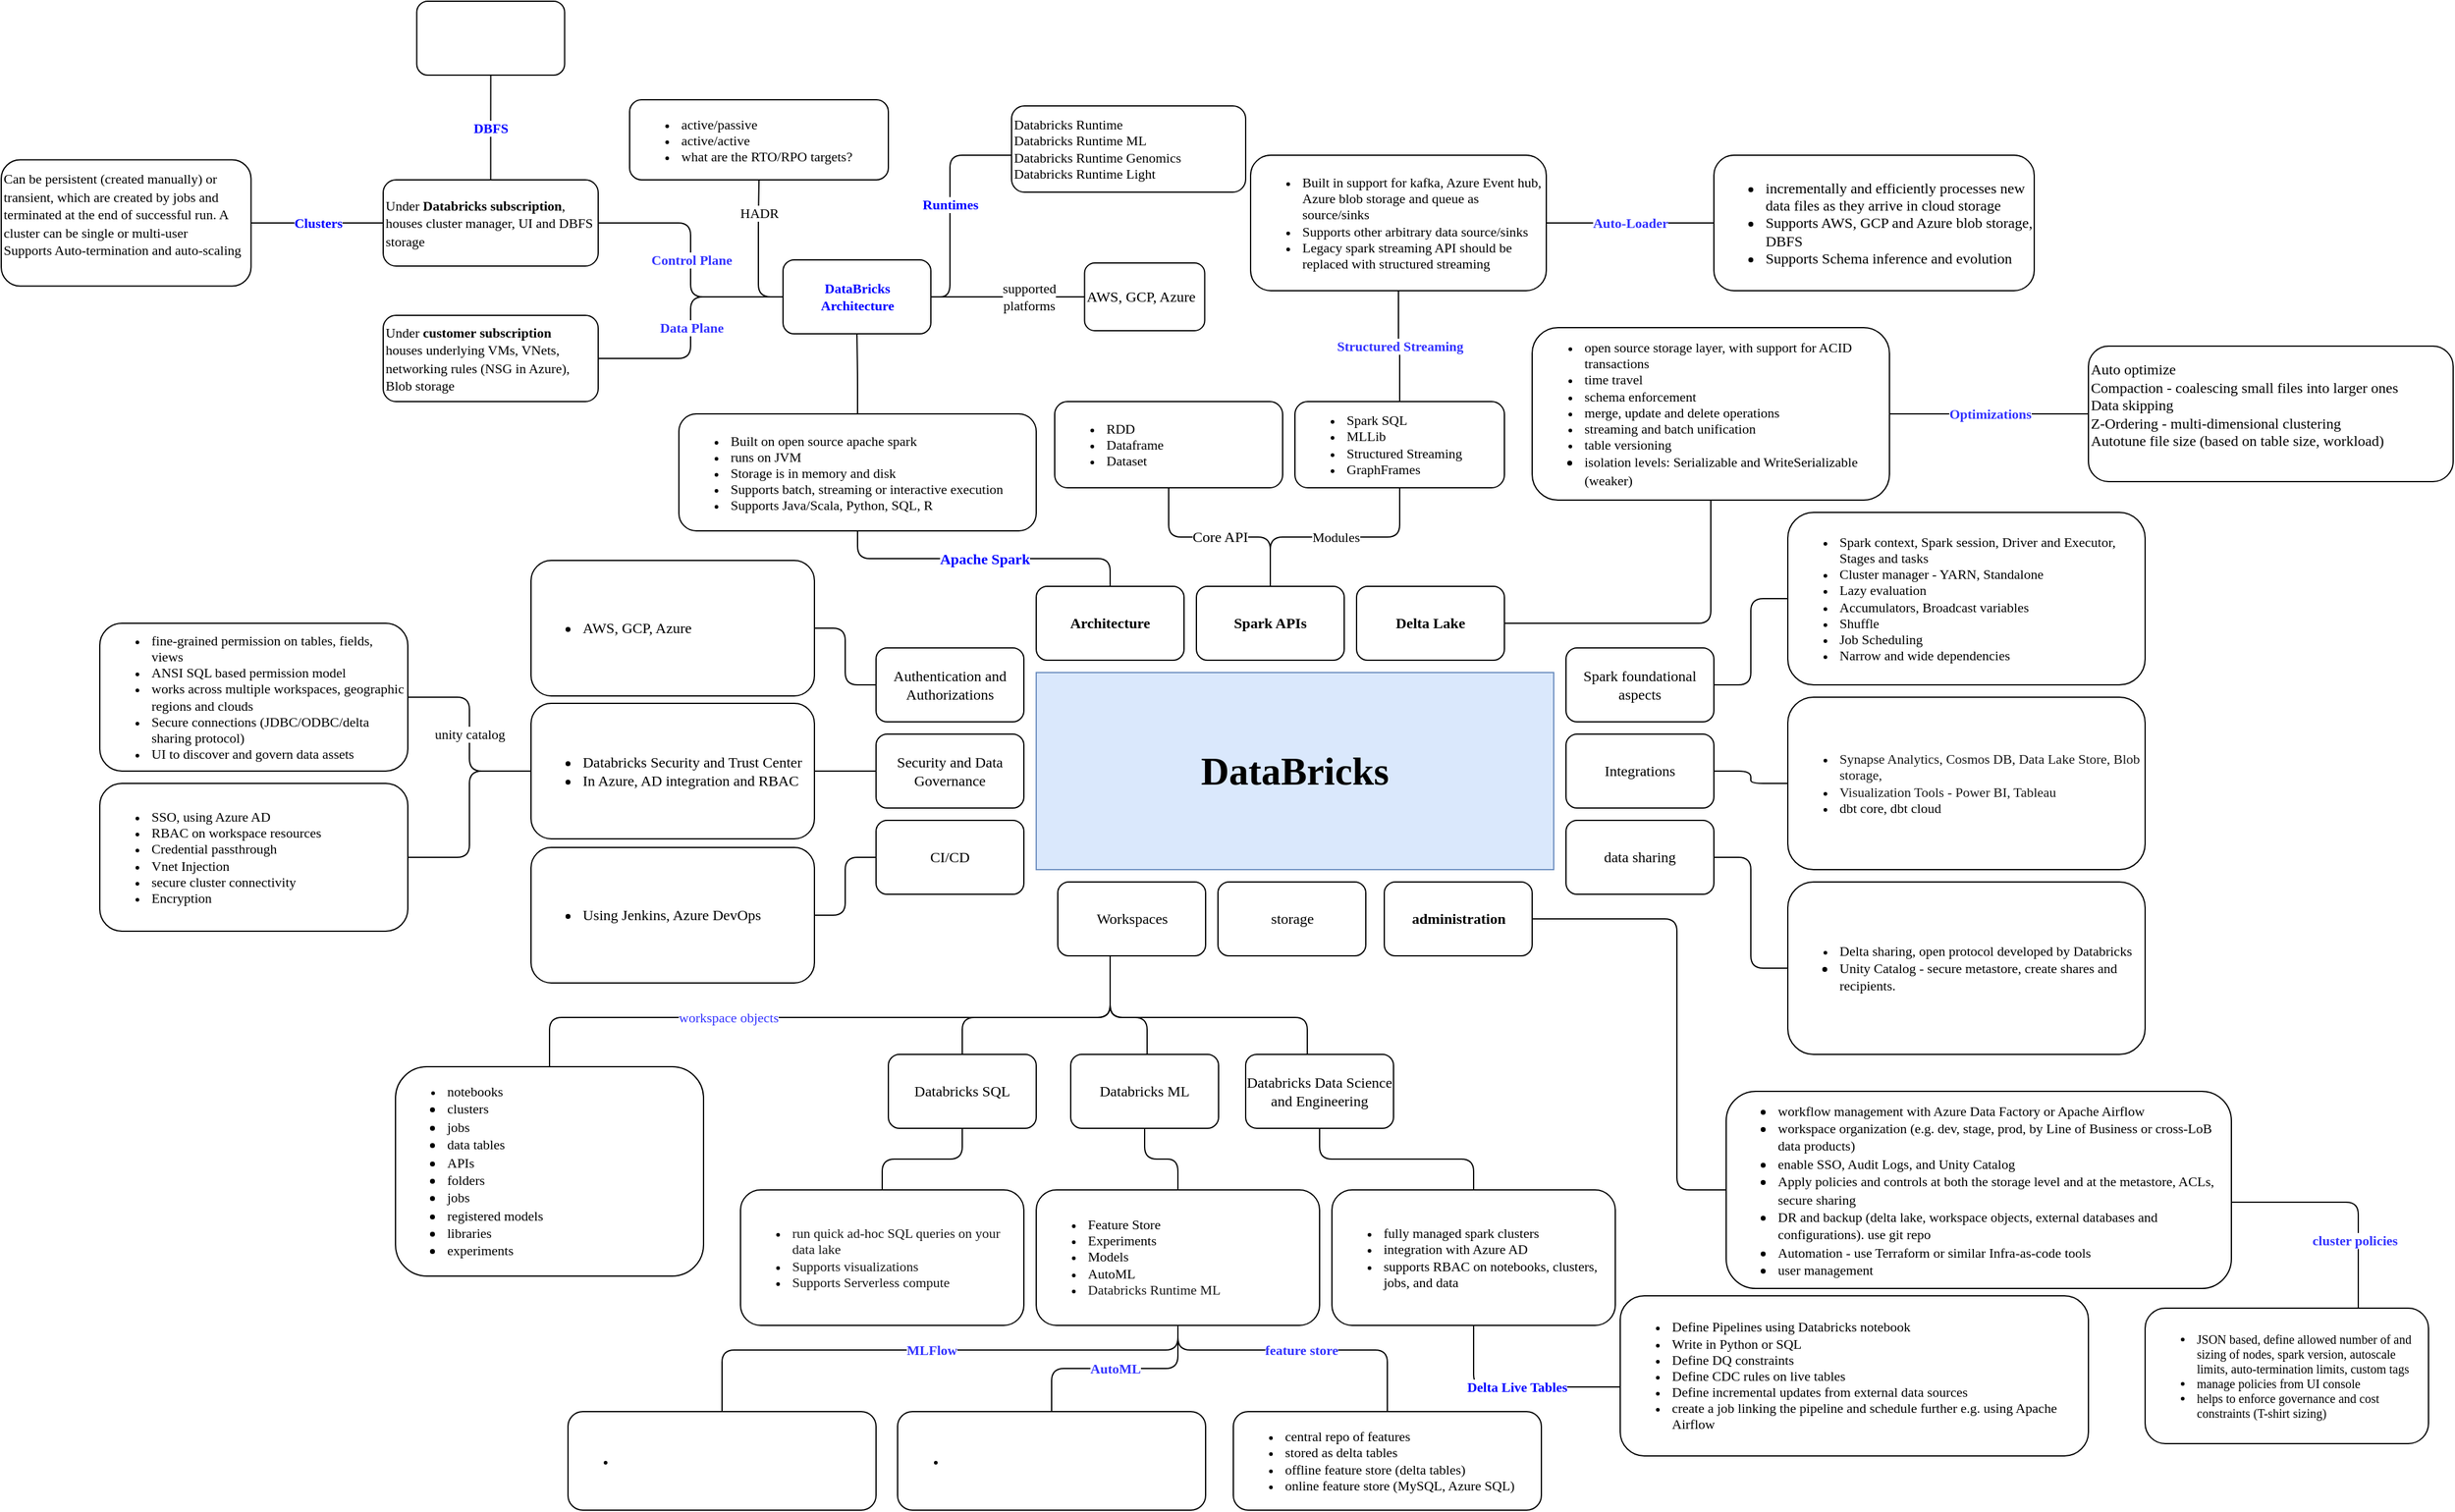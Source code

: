 <mxfile version="17.2.1" type="github">
  <diagram id="xfbisKgPo5yGwsmO2iI5" name="Page-1">
    <mxGraphModel dx="1938" dy="1731" grid="1" gridSize="10" guides="1" tooltips="1" connect="1" arrows="1" fold="1" page="1" pageScale="1" pageWidth="850" pageHeight="1100" math="0" shadow="0">
      <root>
        <mxCell id="0" />
        <mxCell id="1" parent="0" />
        <mxCell id="V43_jzV2RidBm6Wxg-L6-1" value="&lt;h3&gt;DataBricks&lt;/h3&gt;" style="rounded=0;whiteSpace=wrap;html=1;fontFamily=Tahoma;fontSize=27;fillColor=#dae8fc;strokeColor=#6c8ebf;" parent="1" vertex="1">
          <mxGeometry x="160" y="150" width="420" height="160" as="geometry" />
        </mxCell>
        <mxCell id="V43_jzV2RidBm6Wxg-L6-4" value="Apache Spark" style="edgeStyle=orthogonalEdgeStyle;rounded=1;orthogonalLoop=1;jettySize=auto;html=1;fontFamily=Tahoma;fontSize=12;endArrow=none;endFill=0;fontColor=#0000FF;fontStyle=1" parent="1" source="V43_jzV2RidBm6Wxg-L6-2" target="V43_jzV2RidBm6Wxg-L6-3" edge="1">
          <mxGeometry relative="1" as="geometry" />
        </mxCell>
        <mxCell id="V43_jzV2RidBm6Wxg-L6-2" value="&lt;p style=&quot;font-size: 12px&quot;&gt;Architecture&lt;/p&gt;" style="rounded=1;whiteSpace=wrap;html=1;fontFamily=Tahoma;fontSize=27;fontStyle=1" parent="1" vertex="1">
          <mxGeometry x="160" y="80" width="120" height="60" as="geometry" />
        </mxCell>
        <mxCell id="V43_jzV2RidBm6Wxg-L6-50" value="supported&lt;br&gt;platforms" style="edgeStyle=orthogonalEdgeStyle;rounded=1;orthogonalLoop=1;jettySize=auto;html=1;fontFamily=Tahoma;fontSize=11;endArrow=none;endFill=0;entryX=0;entryY=0.5;entryDx=0;entryDy=0;" parent="1" source="Ct0M-siwjqjeuyYmhKqq-28" target="V43_jzV2RidBm6Wxg-L6-12" edge="1">
          <mxGeometry x="0.265" relative="1" as="geometry">
            <mxPoint as="offset" />
          </mxGeometry>
        </mxCell>
        <mxCell id="Uxrqat-RcbdeCMddSxPX-3" value="HADR" style="edgeStyle=orthogonalEdgeStyle;rounded=1;orthogonalLoop=1;jettySize=auto;html=1;endArrow=none;endFill=0;fontFamily=Tahoma;exitX=0;exitY=0.5;exitDx=0;exitDy=0;" parent="1" source="Ct0M-siwjqjeuyYmhKqq-28" target="Uxrqat-RcbdeCMddSxPX-2" edge="1">
          <mxGeometry x="0.533" relative="1" as="geometry">
            <mxPoint x="-35.5" y="-40" as="sourcePoint" />
            <mxPoint as="offset" />
          </mxGeometry>
        </mxCell>
        <mxCell id="Ct0M-siwjqjeuyYmhKqq-25" value="Control Plane" style="edgeStyle=orthogonalEdgeStyle;rounded=1;orthogonalLoop=1;jettySize=auto;html=1;fontFamily=Tahoma;fontSize=11;fontColor=#3333FF;endArrow=none;endFill=0;fontStyle=1" edge="1" parent="1" source="Ct0M-siwjqjeuyYmhKqq-28" target="Ct0M-siwjqjeuyYmhKqq-24">
          <mxGeometry relative="1" as="geometry" />
        </mxCell>
        <mxCell id="Ct0M-siwjqjeuyYmhKqq-27" value="Data Plane" style="edgeStyle=orthogonalEdgeStyle;rounded=1;orthogonalLoop=1;jettySize=auto;html=1;fontFamily=Tahoma;fontSize=11;fontColor=#3333FF;endArrow=none;endFill=0;fontStyle=1" edge="1" parent="1" source="Ct0M-siwjqjeuyYmhKqq-28" target="Ct0M-siwjqjeuyYmhKqq-26">
          <mxGeometry relative="1" as="geometry" />
        </mxCell>
        <mxCell id="Ct0M-siwjqjeuyYmhKqq-29" style="edgeStyle=orthogonalEdgeStyle;rounded=1;orthogonalLoop=1;jettySize=auto;html=1;fontFamily=Tahoma;fontSize=11;fontColor=#0000FF;endArrow=none;endFill=0;" edge="1" parent="1" source="V43_jzV2RidBm6Wxg-L6-3" target="Ct0M-siwjqjeuyYmhKqq-28">
          <mxGeometry relative="1" as="geometry" />
        </mxCell>
        <mxCell id="V43_jzV2RidBm6Wxg-L6-3" value="&lt;ul style=&quot;font-size: 11px&quot;&gt;&lt;li&gt;Built on open source apache spark&lt;/li&gt;&lt;li&gt;runs on JVM&lt;/li&gt;&lt;li&gt;Storage is in memory and disk&lt;/li&gt;&lt;li&gt;Supports batch, streaming or interactive execution&lt;/li&gt;&lt;li&gt;Supports Java/Scala, Python, SQL, R&lt;/li&gt;&lt;/ul&gt;" style="rounded=1;whiteSpace=wrap;html=1;fontFamily=Tahoma;fontSize=12;align=left;" parent="1" vertex="1">
          <mxGeometry x="-130" y="-60" width="290" height="95" as="geometry" />
        </mxCell>
        <mxCell id="V43_jzV2RidBm6Wxg-L6-7" value="Core API" style="edgeStyle=orthogonalEdgeStyle;rounded=1;orthogonalLoop=1;jettySize=auto;html=1;fontFamily=Tahoma;fontSize=12;endArrow=none;endFill=0;" parent="1" source="V43_jzV2RidBm6Wxg-L6-5" target="V43_jzV2RidBm6Wxg-L6-6" edge="1">
          <mxGeometry relative="1" as="geometry" />
        </mxCell>
        <mxCell id="V43_jzV2RidBm6Wxg-L6-37" value="Modules" style="edgeStyle=orthogonalEdgeStyle;rounded=1;orthogonalLoop=1;jettySize=auto;html=1;fontFamily=Tahoma;fontSize=11;endArrow=none;endFill=0;" parent="1" source="V43_jzV2RidBm6Wxg-L6-5" target="V43_jzV2RidBm6Wxg-L6-36" edge="1">
          <mxGeometry relative="1" as="geometry" />
        </mxCell>
        <mxCell id="V43_jzV2RidBm6Wxg-L6-5" value="&lt;p style=&quot;font-size: 12px&quot;&gt;Spark APIs&lt;/p&gt;" style="rounded=1;whiteSpace=wrap;html=1;fontFamily=Tahoma;fontSize=27;fontStyle=1" parent="1" vertex="1">
          <mxGeometry x="290" y="80" width="120" height="60" as="geometry" />
        </mxCell>
        <mxCell id="V43_jzV2RidBm6Wxg-L6-6" value="&lt;ul style=&quot;font-size: 11px&quot;&gt;&lt;li&gt;RDD&lt;/li&gt;&lt;li&gt;Dataframe&lt;/li&gt;&lt;li&gt;Dataset&lt;/li&gt;&lt;/ul&gt;" style="rounded=1;whiteSpace=wrap;html=1;fontFamily=Tahoma;fontSize=12;align=left;" parent="1" vertex="1">
          <mxGeometry x="175" y="-70" width="185" height="70" as="geometry" />
        </mxCell>
        <mxCell id="V43_jzV2RidBm6Wxg-L6-10" style="edgeStyle=orthogonalEdgeStyle;rounded=1;orthogonalLoop=1;jettySize=auto;html=1;fontFamily=Tahoma;fontSize=11;endArrow=none;endFill=0;" parent="1" source="V43_jzV2RidBm6Wxg-L6-8" target="V43_jzV2RidBm6Wxg-L6-9" edge="1">
          <mxGeometry relative="1" as="geometry" />
        </mxCell>
        <mxCell id="V43_jzV2RidBm6Wxg-L6-8" value="&lt;p style=&quot;font-size: 12px&quot;&gt;Spark foundational aspects&lt;/p&gt;" style="rounded=1;whiteSpace=wrap;html=1;fontFamily=Tahoma;fontSize=27;" parent="1" vertex="1">
          <mxGeometry x="590" y="130" width="120" height="60" as="geometry" />
        </mxCell>
        <mxCell id="V43_jzV2RidBm6Wxg-L6-9" value="&lt;ul style=&quot;font-size: 11px&quot;&gt;&lt;li&gt;&lt;span&gt;Spark context, Spark session, Driver and Executor, Stages and tasks&lt;/span&gt;&lt;br&gt;&lt;/li&gt;&lt;li&gt;Cluster manager - YARN, Standalone&lt;/li&gt;&lt;li&gt;Lazy evaluation&lt;/li&gt;&lt;li&gt;Accumulators, Broadcast variables&lt;/li&gt;&lt;li&gt;Shuffle&lt;/li&gt;&lt;li&gt;Job Scheduling&lt;/li&gt;&lt;li&gt;Narrow and wide dependencies&lt;/li&gt;&lt;/ul&gt;" style="rounded=1;whiteSpace=wrap;html=1;fontFamily=Tahoma;fontSize=12;align=left;" parent="1" vertex="1">
          <mxGeometry x="770" y="20" width="290" height="140" as="geometry" />
        </mxCell>
        <mxCell id="V43_jzV2RidBm6Wxg-L6-52" style="edgeStyle=orthogonalEdgeStyle;rounded=1;orthogonalLoop=1;jettySize=auto;html=1;fontFamily=Tahoma;fontSize=11;endArrow=none;endFill=0;" parent="1" source="V43_jzV2RidBm6Wxg-L6-11" target="V43_jzV2RidBm6Wxg-L6-51" edge="1">
          <mxGeometry relative="1" as="geometry" />
        </mxCell>
        <mxCell id="V43_jzV2RidBm6Wxg-L6-11" value="&lt;p style=&quot;font-size: 12px&quot;&gt;Delta Lake&lt;/p&gt;" style="rounded=1;whiteSpace=wrap;html=1;fontFamily=Tahoma;fontSize=27;fontStyle=1" parent="1" vertex="1">
          <mxGeometry x="420" y="80" width="120" height="60" as="geometry" />
        </mxCell>
        <mxCell id="V43_jzV2RidBm6Wxg-L6-12" value="&lt;span&gt;AWS, GCP, Azure&lt;/span&gt;" style="rounded=1;whiteSpace=wrap;html=1;fontFamily=Tahoma;fontSize=12;align=left;" parent="1" vertex="1">
          <mxGeometry x="199.25" y="-182.5" width="97.5" height="55" as="geometry" />
        </mxCell>
        <mxCell id="V43_jzV2RidBm6Wxg-L6-16" style="edgeStyle=orthogonalEdgeStyle;rounded=1;orthogonalLoop=1;jettySize=auto;html=1;fontFamily=Tahoma;fontSize=11;endArrow=none;endFill=0;" parent="1" source="V43_jzV2RidBm6Wxg-L6-14" target="V43_jzV2RidBm6Wxg-L6-15" edge="1">
          <mxGeometry relative="1" as="geometry" />
        </mxCell>
        <mxCell id="V43_jzV2RidBm6Wxg-L6-14" value="&lt;p style=&quot;font-size: 12px&quot;&gt;Authentication and Authorizations&lt;/p&gt;" style="rounded=1;whiteSpace=wrap;html=1;fontFamily=Tahoma;fontSize=27;" parent="1" vertex="1">
          <mxGeometry x="30" y="130" width="120" height="60" as="geometry" />
        </mxCell>
        <mxCell id="V43_jzV2RidBm6Wxg-L6-15" value="&lt;ul&gt;&lt;li&gt;AWS, GCP, Azure&lt;/li&gt;&lt;/ul&gt;" style="rounded=1;whiteSpace=wrap;html=1;fontFamily=Tahoma;fontSize=12;align=left;" parent="1" vertex="1">
          <mxGeometry x="-250" y="59" width="230" height="110" as="geometry" />
        </mxCell>
        <mxCell id="V43_jzV2RidBm6Wxg-L6-35" style="edgeStyle=orthogonalEdgeStyle;rounded=1;orthogonalLoop=1;jettySize=auto;html=1;fontFamily=Tahoma;fontSize=12;endArrow=none;endFill=0;" parent="1" source="V43_jzV2RidBm6Wxg-L6-17" target="V43_jzV2RidBm6Wxg-L6-34" edge="1">
          <mxGeometry relative="1" as="geometry" />
        </mxCell>
        <mxCell id="V43_jzV2RidBm6Wxg-L6-17" value="&lt;p style=&quot;font-size: 12px&quot;&gt;Security and Data Governance&lt;/p&gt;" style="rounded=1;whiteSpace=wrap;html=1;fontFamily=Tahoma;fontSize=27;" parent="1" vertex="1">
          <mxGeometry x="30" y="200" width="120" height="60" as="geometry" />
        </mxCell>
        <mxCell id="V43_jzV2RidBm6Wxg-L6-23" style="edgeStyle=orthogonalEdgeStyle;rounded=1;orthogonalLoop=1;jettySize=auto;html=1;fontFamily=Tahoma;fontSize=11;endArrow=none;endFill=0;" parent="1" source="V43_jzV2RidBm6Wxg-L6-18" target="V43_jzV2RidBm6Wxg-L6-22" edge="1">
          <mxGeometry relative="1" as="geometry">
            <Array as="points">
              <mxPoint x="220" y="430" />
              <mxPoint x="100" y="430" />
            </Array>
          </mxGeometry>
        </mxCell>
        <mxCell id="V43_jzV2RidBm6Wxg-L6-26" style="edgeStyle=orthogonalEdgeStyle;rounded=1;orthogonalLoop=1;jettySize=auto;html=1;fontFamily=Tahoma;fontSize=11;endArrow=none;endFill=0;" parent="1" source="V43_jzV2RidBm6Wxg-L6-18" target="V43_jzV2RidBm6Wxg-L6-25" edge="1">
          <mxGeometry relative="1" as="geometry">
            <Array as="points">
              <mxPoint x="220" y="430" />
              <mxPoint x="380" y="430" />
            </Array>
          </mxGeometry>
        </mxCell>
        <mxCell id="V43_jzV2RidBm6Wxg-L6-27" style="edgeStyle=orthogonalEdgeStyle;rounded=1;orthogonalLoop=1;jettySize=auto;html=1;fontFamily=Tahoma;fontSize=11;endArrow=none;endFill=0;" parent="1" source="V43_jzV2RidBm6Wxg-L6-18" target="V43_jzV2RidBm6Wxg-L6-24" edge="1">
          <mxGeometry relative="1" as="geometry">
            <Array as="points">
              <mxPoint x="220" y="430" />
              <mxPoint x="250" y="430" />
            </Array>
          </mxGeometry>
        </mxCell>
        <mxCell id="Ct0M-siwjqjeuyYmhKqq-11" value="workspace objects" style="edgeStyle=orthogonalEdgeStyle;rounded=1;orthogonalLoop=1;jettySize=auto;html=1;entryX=0.5;entryY=0;entryDx=0;entryDy=0;fontFamily=Tahoma;fontSize=11;fontColor=#3333FF;endArrow=none;endFill=0;" edge="1" parent="1" source="V43_jzV2RidBm6Wxg-L6-18" target="Ct0M-siwjqjeuyYmhKqq-10">
          <mxGeometry x="0.321" relative="1" as="geometry">
            <Array as="points">
              <mxPoint x="220" y="430" />
              <mxPoint x="-235" y="430" />
            </Array>
            <mxPoint as="offset" />
          </mxGeometry>
        </mxCell>
        <mxCell id="V43_jzV2RidBm6Wxg-L6-18" value="&lt;p style=&quot;font-size: 12px&quot;&gt;Workspaces&lt;/p&gt;" style="rounded=1;whiteSpace=wrap;html=1;fontFamily=Tahoma;fontSize=27;" parent="1" vertex="1">
          <mxGeometry x="177.5" y="320" width="120" height="60" as="geometry" />
        </mxCell>
        <mxCell id="V43_jzV2RidBm6Wxg-L6-21" value="&lt;p style=&quot;font-size: 12px&quot;&gt;storage&lt;/p&gt;" style="rounded=1;whiteSpace=wrap;html=1;fontFamily=Tahoma;fontSize=27;" parent="1" vertex="1">
          <mxGeometry x="307.5" y="320" width="120" height="60" as="geometry" />
        </mxCell>
        <mxCell id="V43_jzV2RidBm6Wxg-L6-31" style="edgeStyle=orthogonalEdgeStyle;rounded=1;orthogonalLoop=1;jettySize=auto;html=1;fontFamily=Tahoma;fontSize=11;endArrow=none;endFill=0;" parent="1" source="V43_jzV2RidBm6Wxg-L6-22" target="V43_jzV2RidBm6Wxg-L6-28" edge="1">
          <mxGeometry relative="1" as="geometry" />
        </mxCell>
        <mxCell id="V43_jzV2RidBm6Wxg-L6-22" value="&lt;p style=&quot;font-size: 12px&quot;&gt;Databricks SQL&lt;/p&gt;" style="rounded=1;whiteSpace=wrap;html=1;fontFamily=Tahoma;fontSize=27;" parent="1" vertex="1">
          <mxGeometry x="40" y="460" width="120" height="60" as="geometry" />
        </mxCell>
        <mxCell id="V43_jzV2RidBm6Wxg-L6-32" style="edgeStyle=orthogonalEdgeStyle;rounded=1;orthogonalLoop=1;jettySize=auto;html=1;fontFamily=Tahoma;fontSize=11;endArrow=none;endFill=0;" parent="1" source="V43_jzV2RidBm6Wxg-L6-24" target="V43_jzV2RidBm6Wxg-L6-29" edge="1">
          <mxGeometry relative="1" as="geometry" />
        </mxCell>
        <mxCell id="V43_jzV2RidBm6Wxg-L6-24" value="&lt;p style=&quot;font-size: 12px&quot;&gt;Databricks ML&lt;/p&gt;" style="rounded=1;whiteSpace=wrap;html=1;fontFamily=Tahoma;fontSize=27;" parent="1" vertex="1">
          <mxGeometry x="188" y="460" width="120" height="60" as="geometry" />
        </mxCell>
        <mxCell id="V43_jzV2RidBm6Wxg-L6-33" style="edgeStyle=orthogonalEdgeStyle;rounded=1;orthogonalLoop=1;jettySize=auto;html=1;fontFamily=Tahoma;fontSize=11;endArrow=none;endFill=0;" parent="1" source="V43_jzV2RidBm6Wxg-L6-25" target="V43_jzV2RidBm6Wxg-L6-30" edge="1">
          <mxGeometry relative="1" as="geometry" />
        </mxCell>
        <mxCell id="V43_jzV2RidBm6Wxg-L6-25" value="&lt;p style=&quot;font-size: 12px&quot;&gt;Databricks Data Science and Engineering&lt;/p&gt;" style="rounded=1;whiteSpace=wrap;html=1;fontFamily=Tahoma;fontSize=27;" parent="1" vertex="1">
          <mxGeometry x="330" y="460" width="120" height="60" as="geometry" />
        </mxCell>
        <mxCell id="V43_jzV2RidBm6Wxg-L6-28" value="&lt;p&gt;&lt;/p&gt;&lt;ul style=&quot;font-size: 11px&quot;&gt;&lt;li&gt;&lt;span style=&quot;color: rgb(23 , 23 , 23) ; background-color: rgb(255 , 255 , 255)&quot;&gt;&lt;font style=&quot;font-size: 11px&quot;&gt;run quick ad-hoc SQL queries on your data lake&lt;/font&gt;&lt;/span&gt;&lt;/li&gt;&lt;li&gt;&lt;span style=&quot;color: rgb(23 , 23 , 23) ; background-color: rgb(255 , 255 , 255)&quot;&gt;&lt;font style=&quot;font-size: 11px&quot;&gt;Supports visualizations&lt;/font&gt;&lt;/span&gt;&lt;/li&gt;&lt;li&gt;&lt;span style=&quot;color: rgb(23 , 23 , 23) ; background-color: rgb(255 , 255 , 255)&quot;&gt;&lt;font style=&quot;font-size: 11px&quot;&gt;Supports Serverless compute&lt;/font&gt;&lt;/span&gt;&lt;/li&gt;&lt;/ul&gt;&lt;p&gt;&lt;/p&gt;" style="rounded=1;whiteSpace=wrap;html=1;fontFamily=Tahoma;fontSize=12;align=left;" parent="1" vertex="1">
          <mxGeometry x="-80" y="570" width="230" height="110" as="geometry" />
        </mxCell>
        <mxCell id="Ct0M-siwjqjeuyYmhKqq-13" value="AutoML" style="edgeStyle=orthogonalEdgeStyle;rounded=1;orthogonalLoop=1;jettySize=auto;html=1;fontFamily=Tahoma;fontSize=11;fontColor=#3333FF;endArrow=none;endFill=0;fontStyle=1" edge="1" parent="1" source="V43_jzV2RidBm6Wxg-L6-29" target="Ct0M-siwjqjeuyYmhKqq-12">
          <mxGeometry relative="1" as="geometry" />
        </mxCell>
        <mxCell id="Ct0M-siwjqjeuyYmhKqq-15" value="feature store" style="edgeStyle=orthogonalEdgeStyle;rounded=1;orthogonalLoop=1;jettySize=auto;html=1;fontFamily=Tahoma;fontSize=11;fontColor=#3333FF;endArrow=none;endFill=0;fontStyle=1" edge="1" parent="1" source="V43_jzV2RidBm6Wxg-L6-29" target="Ct0M-siwjqjeuyYmhKqq-14">
          <mxGeometry relative="1" as="geometry">
            <Array as="points">
              <mxPoint x="275" y="700" />
              <mxPoint x="445" y="700" />
            </Array>
          </mxGeometry>
        </mxCell>
        <mxCell id="Ct0M-siwjqjeuyYmhKqq-23" value="MLFlow" style="edgeStyle=orthogonalEdgeStyle;rounded=1;orthogonalLoop=1;jettySize=auto;html=1;fontFamily=Tahoma;fontSize=11;fontColor=#3333FF;endArrow=none;endFill=0;fontStyle=1" edge="1" parent="1" source="V43_jzV2RidBm6Wxg-L6-29" target="Ct0M-siwjqjeuyYmhKqq-22">
          <mxGeometry relative="1" as="geometry">
            <Array as="points">
              <mxPoint x="275" y="700" />
              <mxPoint x="-95" y="700" />
            </Array>
          </mxGeometry>
        </mxCell>
        <mxCell id="V43_jzV2RidBm6Wxg-L6-29" value="&lt;p style=&quot;font-size: 11px&quot;&gt;&lt;/p&gt;&lt;ul style=&quot;font-size: 11px&quot;&gt;&lt;li&gt;&lt;span&gt;Feature Store&lt;/span&gt;&lt;/li&gt;&lt;li&gt;&lt;span&gt;Experiments&lt;/span&gt;&lt;/li&gt;&lt;li&gt;&lt;span&gt;Models&lt;/span&gt;&lt;/li&gt;&lt;li&gt;&lt;span&gt;AutoML&lt;/span&gt;&lt;/li&gt;&lt;li&gt;&lt;span style=&quot;background-color: rgb(255 , 255 , 255) ; color: rgb(23 , 23 , 23)&quot;&gt;Databricks Runtime ML&lt;/span&gt;&lt;/li&gt;&lt;/ul&gt;&lt;p&gt;&lt;/p&gt;" style="rounded=1;whiteSpace=wrap;html=1;fontFamily=Tahoma;fontSize=12;align=left;" parent="1" vertex="1">
          <mxGeometry x="160" y="570" width="230" height="110" as="geometry" />
        </mxCell>
        <mxCell id="Ct0M-siwjqjeuyYmhKqq-7" value="Delta Live Tables" style="edgeStyle=orthogonalEdgeStyle;rounded=1;orthogonalLoop=1;jettySize=auto;html=1;fontFamily=Tahoma;fontSize=11;endArrow=none;endFill=0;fontStyle=1;fontColor=#0000FF;" edge="1" parent="1" source="V43_jzV2RidBm6Wxg-L6-30" target="Ct0M-siwjqjeuyYmhKqq-5">
          <mxGeometry relative="1" as="geometry">
            <Array as="points">
              <mxPoint x="515" y="730" />
            </Array>
          </mxGeometry>
        </mxCell>
        <mxCell id="V43_jzV2RidBm6Wxg-L6-30" value="&lt;ul style=&quot;font-size: 11px&quot;&gt;&lt;li&gt;fully managed spark clusters&lt;/li&gt;&lt;li&gt;integration with Azure AD&lt;/li&gt;&lt;li&gt;supports RBAC on notebooks, clusters, jobs, and data&lt;/li&gt;&lt;/ul&gt;" style="rounded=1;whiteSpace=wrap;html=1;fontFamily=Tahoma;fontSize=12;align=left;" parent="1" vertex="1">
          <mxGeometry x="400" y="570" width="230" height="110" as="geometry" />
        </mxCell>
        <mxCell id="Ct0M-siwjqjeuyYmhKqq-2" value="unity catalog" style="edgeStyle=orthogonalEdgeStyle;rounded=1;orthogonalLoop=1;jettySize=auto;html=1;endArrow=none;endFill=0;fontFamily=Tahoma;" edge="1" parent="1" source="V43_jzV2RidBm6Wxg-L6-34" target="Ct0M-siwjqjeuyYmhKqq-1">
          <mxGeometry relative="1" as="geometry" />
        </mxCell>
        <mxCell id="Ct0M-siwjqjeuyYmhKqq-9" style="edgeStyle=orthogonalEdgeStyle;rounded=1;orthogonalLoop=1;jettySize=auto;html=1;fontFamily=Tahoma;fontSize=11;fontColor=#3333FF;endArrow=none;endFill=0;" edge="1" parent="1" source="V43_jzV2RidBm6Wxg-L6-34" target="Ct0M-siwjqjeuyYmhKqq-8">
          <mxGeometry relative="1" as="geometry" />
        </mxCell>
        <mxCell id="V43_jzV2RidBm6Wxg-L6-34" value="&lt;ul&gt;&lt;li&gt;Databricks Security and Trust Center&lt;/li&gt;&lt;li&gt;In Azure, AD integration and RBAC&lt;/li&gt;&lt;/ul&gt;" style="rounded=1;whiteSpace=wrap;html=1;fontFamily=Tahoma;fontSize=12;align=left;" parent="1" vertex="1">
          <mxGeometry x="-250" y="175" width="230" height="110" as="geometry" />
        </mxCell>
        <mxCell id="Ct0M-siwjqjeuyYmhKqq-17" value="Structured Streaming" style="edgeStyle=orthogonalEdgeStyle;rounded=1;orthogonalLoop=1;jettySize=auto;html=1;entryX=0.5;entryY=1;entryDx=0;entryDy=0;fontFamily=Tahoma;fontSize=11;fontColor=#3333FF;endArrow=none;endFill=0;fontStyle=1" edge="1" parent="1" source="V43_jzV2RidBm6Wxg-L6-36" target="Ct0M-siwjqjeuyYmhKqq-16">
          <mxGeometry relative="1" as="geometry" />
        </mxCell>
        <mxCell id="V43_jzV2RidBm6Wxg-L6-36" value="&lt;ul style=&quot;font-size: 11px&quot;&gt;&lt;li&gt;Spark SQL&lt;/li&gt;&lt;li&gt;MLLib&lt;/li&gt;&lt;li&gt;Structured Streaming&lt;/li&gt;&lt;li&gt;GraphFrames&lt;/li&gt;&lt;/ul&gt;" style="rounded=1;whiteSpace=wrap;html=1;fontFamily=Tahoma;fontSize=12;align=left;" parent="1" vertex="1">
          <mxGeometry x="370" y="-70" width="170" height="70" as="geometry" />
        </mxCell>
        <mxCell id="V43_jzV2RidBm6Wxg-L6-40" style="edgeStyle=orthogonalEdgeStyle;rounded=1;orthogonalLoop=1;jettySize=auto;html=1;fontFamily=Tahoma;fontSize=11;endArrow=none;endFill=0;" parent="1" source="V43_jzV2RidBm6Wxg-L6-38" target="V43_jzV2RidBm6Wxg-L6-39" edge="1">
          <mxGeometry relative="1" as="geometry" />
        </mxCell>
        <mxCell id="V43_jzV2RidBm6Wxg-L6-38" value="&lt;p style=&quot;font-size: 12px&quot;&gt;Integrations&lt;/p&gt;" style="rounded=1;whiteSpace=wrap;html=1;fontFamily=Tahoma;fontSize=27;" parent="1" vertex="1">
          <mxGeometry x="590" y="200" width="120" height="60" as="geometry" />
        </mxCell>
        <mxCell id="V43_jzV2RidBm6Wxg-L6-39" value="&lt;ul style=&quot;font-size: 11px&quot;&gt;&lt;li&gt;&lt;span style=&quot;color: rgb(23 , 23 , 23) ; background-color: rgb(255 , 255 , 255)&quot;&gt;Synapse Analytics, Cosmos DB, Data Lake Store, Blob storage,&amp;nbsp;&lt;/span&gt;&lt;/li&gt;&lt;li&gt;&lt;span style=&quot;color: rgb(23 , 23 , 23) ; background-color: rgb(255 , 255 , 255)&quot;&gt;Visualization Tools - Power BI, Tableau&lt;/span&gt;&lt;br&gt;&lt;/li&gt;&lt;li&gt;dbt core, dbt cloud&lt;/li&gt;&lt;/ul&gt;" style="rounded=1;whiteSpace=wrap;html=1;fontFamily=Tahoma;fontSize=12;align=left;" parent="1" vertex="1">
          <mxGeometry x="770" y="170" width="290" height="140" as="geometry" />
        </mxCell>
        <mxCell id="V43_jzV2RidBm6Wxg-L6-49" style="edgeStyle=orthogonalEdgeStyle;rounded=1;orthogonalLoop=1;jettySize=auto;html=1;entryX=0;entryY=0.5;entryDx=0;entryDy=0;fontFamily=Tahoma;fontSize=11;endArrow=none;endFill=0;" parent="1" source="V43_jzV2RidBm6Wxg-L6-41" target="V43_jzV2RidBm6Wxg-L6-48" edge="1">
          <mxGeometry relative="1" as="geometry">
            <Array as="points">
              <mxPoint x="680" y="350" />
              <mxPoint x="680" y="570" />
            </Array>
          </mxGeometry>
        </mxCell>
        <mxCell id="V43_jzV2RidBm6Wxg-L6-41" value="&lt;p style=&quot;font-size: 12px&quot;&gt;administration&lt;/p&gt;" style="rounded=1;whiteSpace=wrap;html=1;fontFamily=Tahoma;fontSize=27;fontStyle=1" parent="1" vertex="1">
          <mxGeometry x="442.5" y="320" width="120" height="60" as="geometry" />
        </mxCell>
        <mxCell id="V43_jzV2RidBm6Wxg-L6-44" style="edgeStyle=orthogonalEdgeStyle;rounded=1;orthogonalLoop=1;jettySize=auto;html=1;fontFamily=Tahoma;fontSize=11;endArrow=none;endFill=0;" parent="1" source="V43_jzV2RidBm6Wxg-L6-42" target="V43_jzV2RidBm6Wxg-L6-43" edge="1">
          <mxGeometry relative="1" as="geometry" />
        </mxCell>
        <mxCell id="V43_jzV2RidBm6Wxg-L6-42" value="&lt;p style=&quot;font-size: 12px&quot;&gt;data sharing&lt;/p&gt;" style="rounded=1;whiteSpace=wrap;html=1;fontFamily=Tahoma;fontSize=27;" parent="1" vertex="1">
          <mxGeometry x="590" y="270" width="120" height="60" as="geometry" />
        </mxCell>
        <mxCell id="V43_jzV2RidBm6Wxg-L6-43" value="&lt;ul&gt;&lt;li style=&quot;font-size: 11px&quot;&gt;Delta sharing, open protocol developed by Databricks&lt;/li&gt;&lt;li&gt;&lt;span style=&quot;font-size: 11px&quot;&gt;Unity Catalog - secure metastore,&amp;nbsp;&lt;/span&gt;&lt;span style=&quot;font-size: 11px&quot;&gt;create shares and recipients.&lt;/span&gt;&lt;br&gt;&lt;/li&gt;&lt;/ul&gt;" style="rounded=1;whiteSpace=wrap;html=1;fontFamily=Tahoma;fontSize=12;align=left;" parent="1" vertex="1">
          <mxGeometry x="770" y="320" width="290" height="140" as="geometry" />
        </mxCell>
        <mxCell id="V43_jzV2RidBm6Wxg-L6-47" style="edgeStyle=orthogonalEdgeStyle;rounded=1;orthogonalLoop=1;jettySize=auto;html=1;fontFamily=Tahoma;fontSize=11;endArrow=none;endFill=0;" parent="1" source="V43_jzV2RidBm6Wxg-L6-45" target="V43_jzV2RidBm6Wxg-L6-46" edge="1">
          <mxGeometry relative="1" as="geometry" />
        </mxCell>
        <mxCell id="V43_jzV2RidBm6Wxg-L6-45" value="&lt;p style=&quot;font-size: 12px&quot;&gt;CI/CD&lt;/p&gt;" style="rounded=1;whiteSpace=wrap;html=1;fontFamily=Tahoma;fontSize=27;" parent="1" vertex="1">
          <mxGeometry x="30" y="270" width="120" height="60" as="geometry" />
        </mxCell>
        <mxCell id="V43_jzV2RidBm6Wxg-L6-46" value="&lt;ul&gt;&lt;li&gt;Using Jenkins, Azure DevOps&lt;/li&gt;&lt;/ul&gt;" style="rounded=1;whiteSpace=wrap;html=1;fontFamily=Tahoma;fontSize=12;align=left;" parent="1" vertex="1">
          <mxGeometry x="-250" y="292" width="230" height="110" as="geometry" />
        </mxCell>
        <mxCell id="Ct0M-siwjqjeuyYmhKqq-4" value="cluster policies" style="edgeStyle=orthogonalEdgeStyle;rounded=1;orthogonalLoop=1;jettySize=auto;html=1;fontFamily=Tahoma;fontSize=11;endArrow=none;endFill=0;fontStyle=1;fontColor=#3333FF;" edge="1" parent="1" source="V43_jzV2RidBm6Wxg-L6-48" target="Ct0M-siwjqjeuyYmhKqq-3">
          <mxGeometry x="0.407" y="-3" relative="1" as="geometry">
            <Array as="points">
              <mxPoint x="1233" y="580" />
            </Array>
            <mxPoint y="1" as="offset" />
          </mxGeometry>
        </mxCell>
        <mxCell id="V43_jzV2RidBm6Wxg-L6-48" value="&lt;ul&gt;&lt;li&gt;&lt;span style=&quot;font-size: 11px&quot;&gt;workflow management with Azure Data Factory or Apache Airflow&lt;/span&gt;&lt;br&gt;&lt;/li&gt;&lt;li&gt;&lt;span style=&quot;font-size: 11px&quot;&gt;workspace organization (e.g. dev, stage, prod, by Line of Business or cross-LoB data products)&lt;/span&gt;&lt;/li&gt;&lt;li&gt;&lt;span style=&quot;font-size: 11px&quot;&gt;enable SSO, Audit Logs, and Unity Catalog&lt;/span&gt;&lt;br&gt;&lt;/li&gt;&lt;li&gt;&lt;span style=&quot;font-size: 11px&quot;&gt;Apply policies and controls at both the storage level and at the metastore, ACLs, secure sharing&lt;br&gt;&lt;/span&gt;&lt;/li&gt;&lt;li&gt;&lt;span style=&quot;font-size: 11px&quot;&gt;DR and backup (delta lake, workspace objects, external databases and configurations). use git repo&lt;/span&gt;&lt;/li&gt;&lt;li&gt;&lt;span style=&quot;font-size: 11px&quot;&gt;Automation - use Terraform or similar Infra-as-code tools&lt;/span&gt;&lt;/li&gt;&lt;li&gt;&lt;span style=&quot;font-size: 11px&quot;&gt;user management&lt;/span&gt;&lt;/li&gt;&lt;/ul&gt;" style="rounded=1;whiteSpace=wrap;html=1;fontFamily=Tahoma;fontSize=12;align=left;" parent="1" vertex="1">
          <mxGeometry x="720" y="490" width="410" height="160" as="geometry" />
        </mxCell>
        <mxCell id="Ct0M-siwjqjeuyYmhKqq-21" value="Optimizations" style="edgeStyle=orthogonalEdgeStyle;rounded=1;orthogonalLoop=1;jettySize=auto;html=1;fontFamily=Tahoma;fontSize=11;fontColor=#3333FF;endArrow=none;endFill=0;fontStyle=1" edge="1" parent="1" source="V43_jzV2RidBm6Wxg-L6-51" target="Ct0M-siwjqjeuyYmhKqq-20">
          <mxGeometry relative="1" as="geometry" />
        </mxCell>
        <mxCell id="V43_jzV2RidBm6Wxg-L6-51" value="&lt;ul&gt;&lt;li style=&quot;font-size: 11px&quot;&gt;open source storage layer, with support for ACID transactions&lt;/li&gt;&lt;li style=&quot;font-size: 11px&quot;&gt;time travel&lt;/li&gt;&lt;li style=&quot;font-size: 11px&quot;&gt;schema enforcement&lt;/li&gt;&lt;li style=&quot;font-size: 11px&quot;&gt;merge, update and delete operations&lt;/li&gt;&lt;li style=&quot;font-size: 11px&quot;&gt;streaming and batch unification&lt;/li&gt;&lt;li style=&quot;font-size: 11px&quot;&gt;table versioning&lt;/li&gt;&lt;li&gt;&lt;span style=&quot;font-size: 11px&quot;&gt;isolation levels: Serializable and WriteSerializable (weaker)&lt;/span&gt;&lt;br&gt;&lt;/li&gt;&lt;/ul&gt;" style="rounded=1;whiteSpace=wrap;html=1;fontFamily=Tahoma;fontSize=12;align=left;" parent="1" vertex="1">
          <mxGeometry x="562.5" y="-130" width="290" height="140" as="geometry" />
        </mxCell>
        <mxCell id="Uxrqat-RcbdeCMddSxPX-2" value="&lt;ul style=&quot;font-size: 11px&quot;&gt;&lt;li&gt;active/passive&lt;/li&gt;&lt;li&gt;active/active&lt;/li&gt;&lt;li&gt;what are the RTO/RPO targets?&lt;/li&gt;&lt;/ul&gt;" style="whiteSpace=wrap;html=1;fontFamily=Tahoma;align=left;rounded=1;" parent="1" vertex="1">
          <mxGeometry x="-170" y="-315" width="210" height="65" as="geometry" />
        </mxCell>
        <mxCell id="Ct0M-siwjqjeuyYmhKqq-1" value="&lt;p style=&quot;font-size: 11px&quot;&gt;&lt;/p&gt;&lt;p&gt;&lt;/p&gt;&lt;ul style=&quot;font-size: 11px&quot;&gt;&lt;li&gt;&lt;span&gt;fine-grained permission on tables, fields, views&lt;/span&gt;&lt;br&gt;&lt;/li&gt;&lt;li&gt;ANSI SQL based permission model&lt;/li&gt;&lt;li&gt;works across multiple workspaces, geographic regions and clouds&lt;/li&gt;&lt;li&gt;Secure connections (JDBC/ODBC/delta sharing protocol)&lt;/li&gt;&lt;li&gt;UI to discover and govern data assets&lt;/li&gt;&lt;/ul&gt;&lt;p&gt;&lt;/p&gt;&lt;p&gt;&lt;/p&gt;" style="rounded=1;whiteSpace=wrap;html=1;fontFamily=Tahoma;fontSize=12;align=left;" vertex="1" parent="1">
          <mxGeometry x="-600" y="110" width="250" height="120" as="geometry" />
        </mxCell>
        <mxCell id="Ct0M-siwjqjeuyYmhKqq-3" value="&lt;ul style=&quot;font-size: 10px&quot;&gt;&lt;li&gt;JSON based, define allowed number of and sizing of nodes, spark version, autoscale limits, auto-termination limits, custom tags&lt;/li&gt;&lt;li&gt;manage policies from UI console&lt;/li&gt;&lt;li&gt;helps to enforce governance and cost constraints (T-shirt sizing)&lt;/li&gt;&lt;/ul&gt;" style="whiteSpace=wrap;html=1;fontFamily=Tahoma;align=left;rounded=1;" vertex="1" parent="1">
          <mxGeometry x="1060" y="666" width="230" height="110" as="geometry" />
        </mxCell>
        <mxCell id="Ct0M-siwjqjeuyYmhKqq-5" value="&lt;ul style=&quot;font-size: 11px&quot;&gt;&lt;li&gt;Define Pipelines using Databricks notebook&lt;/li&gt;&lt;li&gt;Write in Python or SQL&lt;/li&gt;&lt;li&gt;Define DQ constraints&lt;/li&gt;&lt;li&gt;Define CDC rules on live tables&lt;/li&gt;&lt;li&gt;Define incremental updates from external data sources&lt;/li&gt;&lt;li&gt;create a job linking the pipeline and schedule further e.g. using Apache Airflow&lt;/li&gt;&lt;/ul&gt;" style="whiteSpace=wrap;html=1;fontFamily=Tahoma;align=left;rounded=1;" vertex="1" parent="1">
          <mxGeometry x="634" y="656" width="380" height="130" as="geometry" />
        </mxCell>
        <mxCell id="Ct0M-siwjqjeuyYmhKqq-8" value="&lt;p style=&quot;font-size: 11px&quot;&gt;&lt;/p&gt;&lt;p&gt;&lt;/p&gt;&lt;ul style=&quot;font-size: 11px&quot;&gt;&lt;li&gt;SSO, using Azure AD&lt;/li&gt;&lt;li&gt;RBAC on workspace resources&lt;/li&gt;&lt;li&gt;Credential passthrough&lt;/li&gt;&lt;li&gt;Vnet Injection&lt;/li&gt;&lt;li&gt;secure cluster connectivity&lt;/li&gt;&lt;li&gt;Encryption&lt;/li&gt;&lt;/ul&gt;&lt;p&gt;&lt;/p&gt;&lt;p&gt;&lt;/p&gt;" style="rounded=1;whiteSpace=wrap;html=1;fontFamily=Tahoma;fontSize=12;align=left;" vertex="1" parent="1">
          <mxGeometry x="-600" y="240" width="250" height="120" as="geometry" />
        </mxCell>
        <mxCell id="Ct0M-siwjqjeuyYmhKqq-10" value="&lt;p style=&quot;font-size: 11px&quot;&gt;&lt;/p&gt;&lt;p&gt;&lt;/p&gt;&lt;ul&gt;&lt;li style=&quot;font-size: 11px&quot;&gt;notebooks&lt;/li&gt;&lt;li&gt;&lt;span style=&quot;font-size: 11px&quot;&gt;clusters&lt;/span&gt;&lt;/li&gt;&lt;li&gt;&lt;span style=&quot;font-size: 11px&quot;&gt;jobs&lt;/span&gt;&lt;/li&gt;&lt;li&gt;&lt;span style=&quot;font-size: 11px&quot;&gt;data tables&lt;/span&gt;&lt;/li&gt;&lt;li&gt;&lt;span style=&quot;font-size: 11px&quot;&gt;APIs&lt;/span&gt;&lt;/li&gt;&lt;li&gt;&lt;span style=&quot;font-size: 11px&quot;&gt;folders&lt;/span&gt;&lt;/li&gt;&lt;li&gt;&lt;span style=&quot;font-size: 11px&quot;&gt;jobs&lt;/span&gt;&lt;/li&gt;&lt;li&gt;&lt;span style=&quot;font-size: 11px&quot;&gt;registered models&lt;/span&gt;&lt;br&gt;&lt;/li&gt;&lt;li&gt;&lt;span style=&quot;font-size: 11px&quot;&gt;libraries&lt;/span&gt;&lt;/li&gt;&lt;li&gt;&lt;span style=&quot;font-size: 11px&quot;&gt;experiments&lt;/span&gt;&lt;/li&gt;&lt;/ul&gt;&lt;p&gt;&lt;/p&gt;&lt;p&gt;&lt;/p&gt;" style="rounded=1;whiteSpace=wrap;html=1;fontFamily=Tahoma;fontSize=12;align=left;" vertex="1" parent="1">
          <mxGeometry x="-360" y="470" width="250" height="170" as="geometry" />
        </mxCell>
        <mxCell id="Ct0M-siwjqjeuyYmhKqq-12" value="&lt;p style=&quot;font-size: 11px&quot;&gt;&lt;/p&gt;&lt;p&gt;&lt;/p&gt;&lt;ul&gt;&lt;li style=&quot;font-size: 11px&quot;&gt;&lt;br&gt;&lt;/li&gt;&lt;/ul&gt;&lt;p&gt;&lt;/p&gt;&lt;p&gt;&lt;/p&gt;" style="rounded=1;whiteSpace=wrap;html=1;fontFamily=Tahoma;fontSize=12;align=left;" vertex="1" parent="1">
          <mxGeometry x="47.5" y="750" width="250" height="80" as="geometry" />
        </mxCell>
        <mxCell id="Ct0M-siwjqjeuyYmhKqq-14" value="&lt;p style=&quot;font-size: 11px&quot;&gt;&lt;/p&gt;&lt;p&gt;&lt;/p&gt;&lt;ul&gt;&lt;li style=&quot;font-size: 11px&quot;&gt;central repo of features&lt;/li&gt;&lt;li style=&quot;font-size: 11px&quot;&gt;stored as delta tables&lt;/li&gt;&lt;li style=&quot;font-size: 11px&quot;&gt;offline feature store (delta tables)&lt;/li&gt;&lt;li style=&quot;font-size: 11px&quot;&gt;online feature store (MySQL, Azure SQL)&lt;/li&gt;&lt;/ul&gt;&lt;p&gt;&lt;/p&gt;&lt;p&gt;&lt;/p&gt;" style="rounded=1;whiteSpace=wrap;html=1;fontFamily=Tahoma;fontSize=12;align=left;" vertex="1" parent="1">
          <mxGeometry x="320" y="750" width="250" height="80" as="geometry" />
        </mxCell>
        <mxCell id="Ct0M-siwjqjeuyYmhKqq-19" value="Auto-Loader" style="edgeStyle=orthogonalEdgeStyle;rounded=1;orthogonalLoop=1;jettySize=auto;html=1;fontFamily=Tahoma;fontSize=11;fontColor=#3333FF;endArrow=none;endFill=0;fontStyle=1" edge="1" parent="1" source="Ct0M-siwjqjeuyYmhKqq-16" target="Ct0M-siwjqjeuyYmhKqq-18">
          <mxGeometry relative="1" as="geometry" />
        </mxCell>
        <mxCell id="Ct0M-siwjqjeuyYmhKqq-16" value="&lt;ul style=&quot;font-size: 11px&quot;&gt;&lt;li&gt;Built in support for kafka, Azure Event hub, Azure blob storage and queue as source/sinks&lt;/li&gt;&lt;li&gt;Supports other arbitrary data source/sinks&lt;/li&gt;&lt;li&gt;Legacy spark streaming API should be replaced with structured streaming&lt;/li&gt;&lt;/ul&gt;" style="rounded=1;whiteSpace=wrap;html=1;fontFamily=Tahoma;fontSize=12;align=left;" vertex="1" parent="1">
          <mxGeometry x="334" y="-270" width="240" height="110" as="geometry" />
        </mxCell>
        <mxCell id="Ct0M-siwjqjeuyYmhKqq-18" value="&lt;ul&gt;&lt;li&gt;incrementally and efficiently processes new data files as they arrive in cloud storage&lt;/li&gt;&lt;li&gt;Supports AWS, GCP and Azure blob storage, DBFS&lt;/li&gt;&lt;li&gt;Supports&amp;nbsp;Schema inference and evolution&lt;/li&gt;&lt;/ul&gt;" style="rounded=1;whiteSpace=wrap;html=1;fontFamily=Tahoma;fontSize=12;align=left;" vertex="1" parent="1">
          <mxGeometry x="710" y="-270" width="260" height="110" as="geometry" />
        </mxCell>
        <mxCell id="Ct0M-siwjqjeuyYmhKqq-20" value="Auto optimize&lt;br&gt;&lt;div&gt;Compaction - coalescing small files into larger ones&lt;/div&gt;&lt;div&gt;Data skipping&lt;/div&gt;&lt;div&gt;Z-Ordering - multi-dimensional clustering&lt;/div&gt;&lt;div&gt;Autotune file size (based on table size, workload)&lt;/div&gt;&lt;div&gt;&lt;br&gt;&lt;/div&gt;" style="whiteSpace=wrap;html=1;fontFamily=Tahoma;align=left;rounded=1;" vertex="1" parent="1">
          <mxGeometry x="1014" y="-115" width="296" height="110" as="geometry" />
        </mxCell>
        <mxCell id="Ct0M-siwjqjeuyYmhKqq-22" value="&lt;p style=&quot;font-size: 11px&quot;&gt;&lt;/p&gt;&lt;p&gt;&lt;/p&gt;&lt;ul&gt;&lt;li style=&quot;font-size: 11px&quot;&gt;&lt;br&gt;&lt;/li&gt;&lt;/ul&gt;&lt;p&gt;&lt;/p&gt;&lt;p&gt;&lt;/p&gt;" style="rounded=1;whiteSpace=wrap;html=1;fontFamily=Tahoma;fontSize=12;align=left;" vertex="1" parent="1">
          <mxGeometry x="-220" y="750" width="250" height="80" as="geometry" />
        </mxCell>
        <mxCell id="Ct0M-siwjqjeuyYmhKqq-35" value="Clusters" style="edgeStyle=orthogonalEdgeStyle;rounded=1;orthogonalLoop=1;jettySize=auto;html=1;fontFamily=Tahoma;fontSize=11;fontColor=#0000FF;endArrow=none;endFill=0;fontStyle=1" edge="1" parent="1" source="Ct0M-siwjqjeuyYmhKqq-24" target="Ct0M-siwjqjeuyYmhKqq-34">
          <mxGeometry relative="1" as="geometry" />
        </mxCell>
        <mxCell id="Ct0M-siwjqjeuyYmhKqq-38" value="DBFS" style="edgeStyle=orthogonalEdgeStyle;rounded=1;orthogonalLoop=1;jettySize=auto;html=1;fontFamily=Tahoma;fontSize=11;fontColor=#0000FF;endArrow=none;endFill=0;fontStyle=1" edge="1" parent="1" source="Ct0M-siwjqjeuyYmhKqq-24" target="Ct0M-siwjqjeuyYmhKqq-37">
          <mxGeometry relative="1" as="geometry" />
        </mxCell>
        <mxCell id="Ct0M-siwjqjeuyYmhKqq-24" value="&lt;span style=&quot;font-size: 11px&quot;&gt;Under &lt;b&gt;Databricks&lt;/b&gt; &lt;b&gt;subscription&lt;/b&gt;, houses cluster manager, UI and DBFS storage&lt;/span&gt;" style="whiteSpace=wrap;html=1;fontFamily=Tahoma;align=left;rounded=1;" vertex="1" parent="1">
          <mxGeometry x="-370" y="-250" width="174.5" height="70" as="geometry" />
        </mxCell>
        <mxCell id="Ct0M-siwjqjeuyYmhKqq-26" value="&lt;span style=&quot;font-size: 11px&quot;&gt;Under &lt;b&gt;customer&lt;/b&gt; &lt;b&gt;subscription&lt;/b&gt;&lt;br&gt;houses underlying VMs, VNets, networking rules (NSG in Azure), Blob storage&lt;/span&gt;" style="whiteSpace=wrap;html=1;fontFamily=Tahoma;align=left;rounded=1;" vertex="1" parent="1">
          <mxGeometry x="-370" y="-140" width="174.5" height="70" as="geometry" />
        </mxCell>
        <mxCell id="Ct0M-siwjqjeuyYmhKqq-31" value="Runtimes" style="edgeStyle=orthogonalEdgeStyle;rounded=1;orthogonalLoop=1;jettySize=auto;html=1;fontFamily=Tahoma;fontSize=11;fontColor=#0000FF;endArrow=none;endFill=0;fontStyle=1" edge="1" parent="1" source="Ct0M-siwjqjeuyYmhKqq-28" target="Ct0M-siwjqjeuyYmhKqq-30">
          <mxGeometry relative="1" as="geometry">
            <Array as="points">
              <mxPoint x="90" y="-155" />
              <mxPoint x="90" y="-270" />
            </Array>
          </mxGeometry>
        </mxCell>
        <mxCell id="Ct0M-siwjqjeuyYmhKqq-28" value="DataBricks &lt;br&gt;Architecture" style="rounded=1;whiteSpace=wrap;html=1;labelBackgroundColor=none;fontFamily=Tahoma;fontSize=11;fontColor=#0000FF;fontStyle=1" vertex="1" parent="1">
          <mxGeometry x="-45.5" y="-185" width="120" height="60" as="geometry" />
        </mxCell>
        <mxCell id="Ct0M-siwjqjeuyYmhKqq-30" value="&lt;p&gt;&lt;span style=&quot;color: rgb(0 , 0 , 0) ; font-weight: normal&quot;&gt;Databricks Runtime&lt;/span&gt;&lt;br&gt;&lt;span style=&quot;color: rgb(0 , 0 , 0) ; font-weight: normal&quot;&gt;Databricks Runtime ML&lt;/span&gt;&lt;br&gt;&lt;span style=&quot;color: rgb(0 , 0 , 0) ; font-weight: normal&quot;&gt;Databricks Runtime Genomics&lt;/span&gt;&lt;br&gt;&lt;span style=&quot;color: rgb(0 , 0 , 0) ; font-weight: normal&quot;&gt;Databricks Runtime Light&lt;/span&gt;&lt;br&gt;&lt;/p&gt;" style="whiteSpace=wrap;html=1;fontSize=11;fontFamily=Tahoma;fontColor=#0000FF;rounded=1;labelBackgroundColor=none;fontStyle=1;align=left;" vertex="1" parent="1">
          <mxGeometry x="140" y="-310" width="190" height="70" as="geometry" />
        </mxCell>
        <mxCell id="Ct0M-siwjqjeuyYmhKqq-34" value="&lt;span style=&quot;font-size: 11px&quot;&gt;Can be persistent (created manually) or transient, which are created by jobs and terminated at the end of successful run. A cluster can be single or multi-user&lt;br&gt;Supports Auto-termination and auto-scaling&lt;br&gt;&lt;br&gt;&lt;/span&gt;" style="whiteSpace=wrap;html=1;fontFamily=Tahoma;align=left;rounded=1;" vertex="1" parent="1">
          <mxGeometry x="-680" y="-266.25" width="202.75" height="102.5" as="geometry" />
        </mxCell>
        <mxCell id="Ct0M-siwjqjeuyYmhKqq-37" value="" style="whiteSpace=wrap;html=1;fontFamily=Tahoma;align=left;rounded=1;" vertex="1" parent="1">
          <mxGeometry x="-342.75" y="-395" width="120" height="60" as="geometry" />
        </mxCell>
      </root>
    </mxGraphModel>
  </diagram>
</mxfile>
